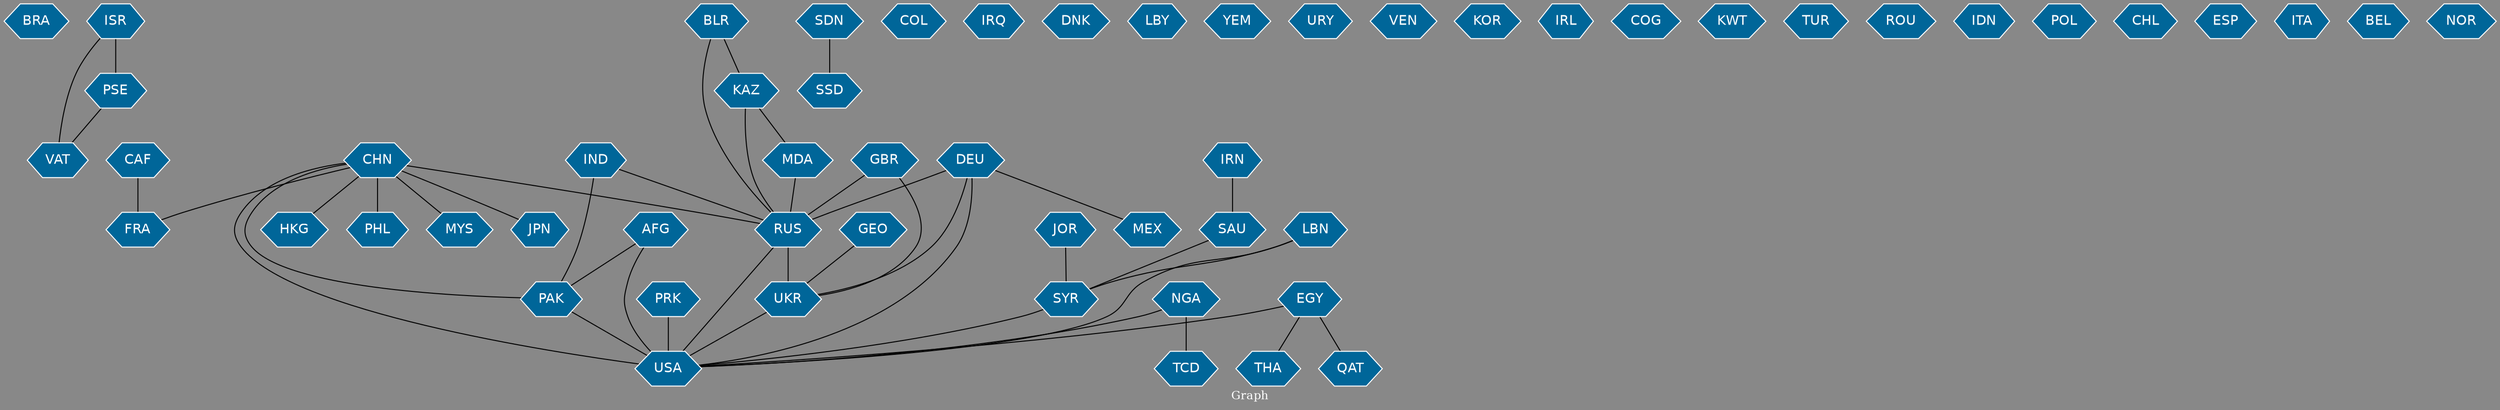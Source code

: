 // Countries together in item graph
graph {
	graph [bgcolor="#888888" fontcolor=white fontsize=12 label="Graph" outputorder=edgesfirst overlap=prism]
	node [color=white fillcolor="#006699" fontcolor=white fontname=Helvetica shape=hexagon style=filled]
	edge [arrowhead=open color=black fontcolor=white fontname=Courier fontsize=12]
		BRA [label=BRA]
		VAT [label=VAT]
		KAZ [label=KAZ]
		SSD [label=SSD]
		SDN [label=SDN]
		IND [label=IND]
		UKR [label=UKR]
		ISR [label=ISR]
		SYR [label=SYR]
		RUS [label=RUS]
		CHN [label=CHN]
		PSE [label=PSE]
		GBR [label=GBR]
		USA [label=USA]
		PRK [label=PRK]
		FRA [label=FRA]
		SAU [label=SAU]
		IRN [label=IRN]
		AFG [label=AFG]
		THA [label=THA]
		COL [label=COL]
		IRQ [label=IRQ]
		HKG [label=HKG]
		QAT [label=QAT]
		NGA [label=NGA]
		EGY [label=EGY]
		LBN [label=LBN]
		DNK [label=DNK]
		CAF [label=CAF]
		LBY [label=LBY]
		YEM [label=YEM]
		PAK [label=PAK]
		DEU [label=DEU]
		MEX [label=MEX]
		MDA [label=MDA]
		PHL [label=PHL]
		MYS [label=MYS]
		JOR [label=JOR]
		URY [label=URY]
		VEN [label=VEN]
		KOR [label=KOR]
		IRL [label=IRL]
		COG [label=COG]
		KWT [label=KWT]
		TUR [label=TUR]
		ROU [label=ROU]
		JPN [label=JPN]
		TCD [label=TCD]
		IDN [label=IDN]
		POL [label=POL]
		CHL [label=CHL]
		BLR [label=BLR]
		ESP [label=ESP]
		GEO [label=GEO]
		ITA [label=ITA]
		BEL [label=BEL]
		NOR [label=NOR]
			EGY -- THA [weight=1]
			SYR -- USA [weight=4]
			DEU -- UKR [weight=7]
			ISR -- PSE [weight=8]
			NGA -- USA [weight=2]
			DEU -- RUS [weight=2]
			IND -- PAK [weight=3]
			KAZ -- RUS [weight=3]
			PAK -- USA [weight=8]
			CHN -- USA [weight=1]
			EGY -- USA [weight=1]
			CAF -- FRA [weight=1]
			DEU -- MEX [weight=1]
			RUS -- USA [weight=2]
			LBN -- USA [weight=2]
			BLR -- RUS [weight=2]
			IND -- RUS [weight=1]
			ISR -- VAT [weight=6]
			SDN -- SSD [weight=9]
			MDA -- RUS [weight=1]
			CHN -- RUS [weight=4]
			AFG -- USA [weight=4]
			GBR -- UKR [weight=1]
			KAZ -- MDA [weight=1]
			CHN -- JPN [weight=1]
			PSE -- VAT [weight=5]
			CHN -- PHL [weight=2]
			LBN -- SYR [weight=6]
			DEU -- USA [weight=2]
			RUS -- UKR [weight=61]
			EGY -- QAT [weight=2]
			GEO -- UKR [weight=1]
			CHN -- FRA [weight=1]
			JOR -- SYR [weight=1]
			IRN -- SAU [weight=4]
			UKR -- USA [weight=2]
			CHN -- MYS [weight=1]
			GBR -- RUS [weight=1]
			BLR -- KAZ [weight=2]
			PRK -- USA [weight=3]
			CHN -- PAK [weight=2]
			SAU -- SYR [weight=1]
			NGA -- TCD [weight=2]
			AFG -- PAK [weight=1]
			CHN -- HKG [weight=1]
}